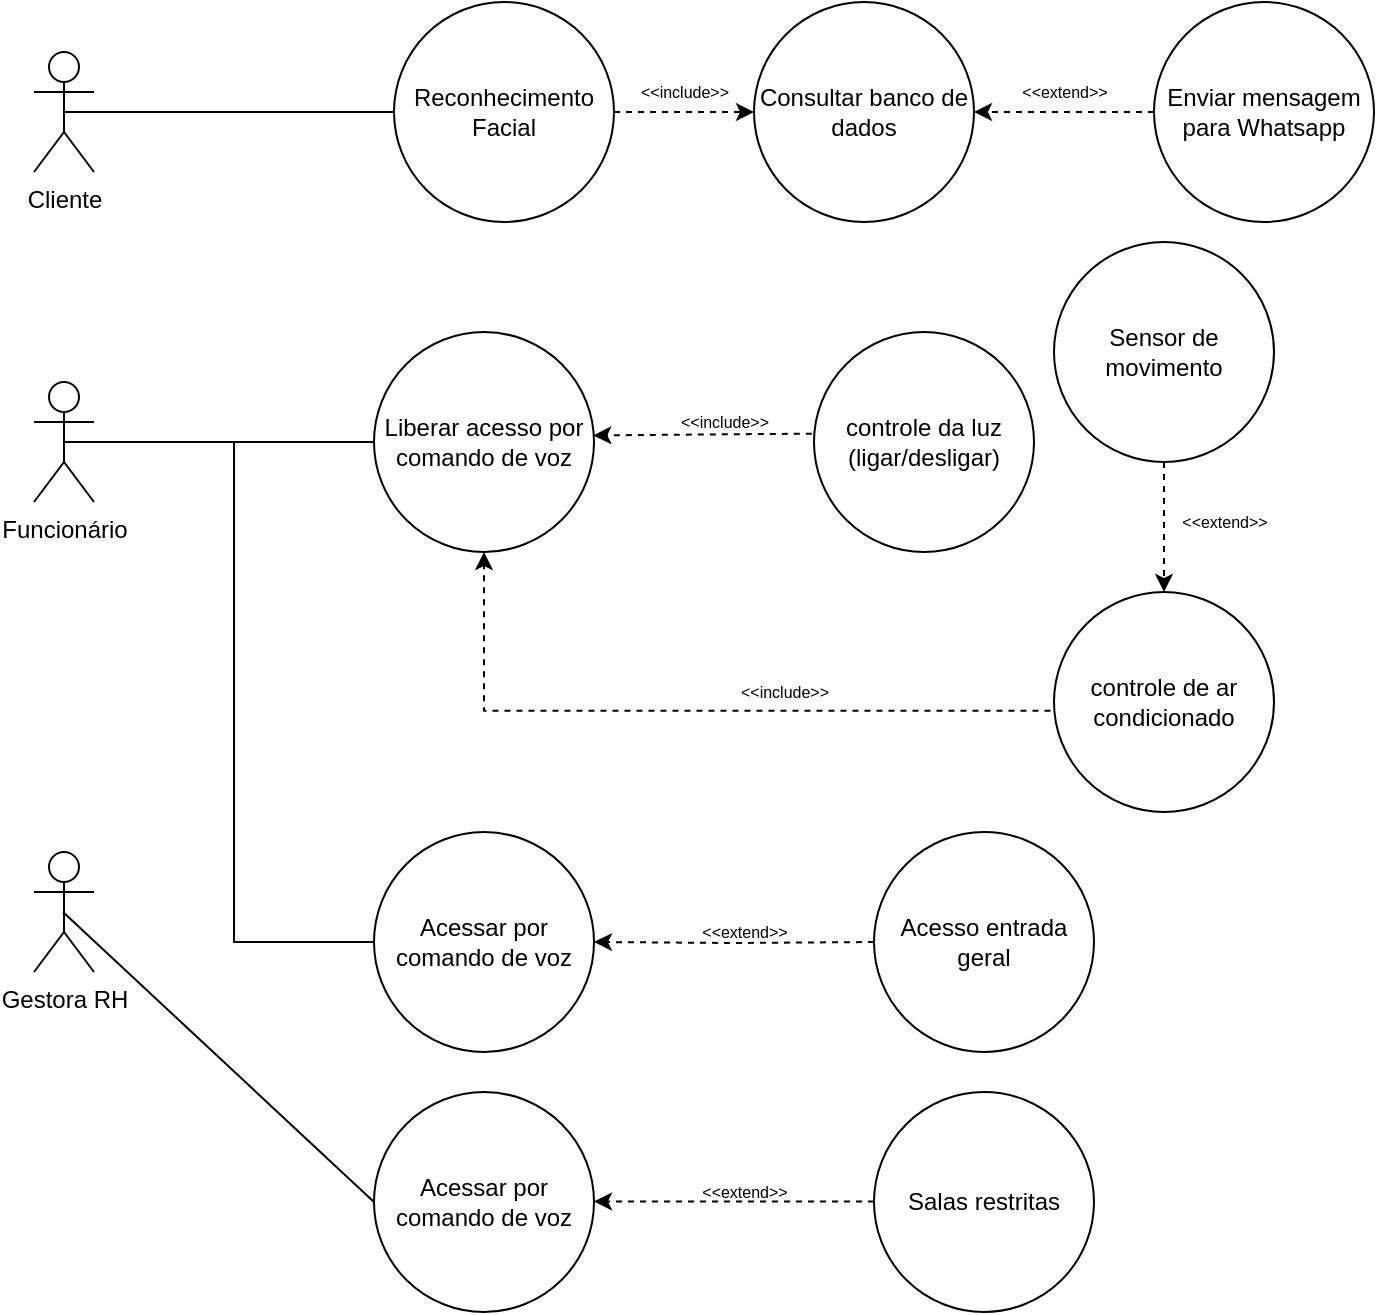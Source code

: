 <mxfile version="24.7.12">
  <diagram name="Page-1" id="SAEBvLp4JhCyk-JhMxbz">
    <mxGraphModel dx="796" dy="436" grid="1" gridSize="10" guides="1" tooltips="1" connect="1" arrows="1" fold="1" page="1" pageScale="1" pageWidth="850" pageHeight="1100" math="0" shadow="0">
      <root>
        <mxCell id="0" />
        <mxCell id="1" parent="0" />
        <mxCell id="fE3-4CH88LTt8pQpbAM--1" value="Funcionário" style="shape=umlActor;verticalLabelPosition=bottom;verticalAlign=top;html=1;outlineConnect=0;" vertex="1" parent="1">
          <mxGeometry x="170" y="285" width="30" height="60" as="geometry" />
        </mxCell>
        <mxCell id="fE3-4CH88LTt8pQpbAM--2" value="Gestora RH" style="shape=umlActor;verticalLabelPosition=bottom;verticalAlign=top;html=1;outlineConnect=0;" vertex="1" parent="1">
          <mxGeometry x="170" y="520" width="30" height="60" as="geometry" />
        </mxCell>
        <mxCell id="fE3-4CH88LTt8pQpbAM--3" value="Cliente" style="shape=umlActor;verticalLabelPosition=bottom;verticalAlign=top;html=1;outlineConnect=0;" vertex="1" parent="1">
          <mxGeometry x="170" y="120" width="30" height="60" as="geometry" />
        </mxCell>
        <mxCell id="fE3-4CH88LTt8pQpbAM--9" value="Reconhecimento Facial" style="ellipse;whiteSpace=wrap;html=1;aspect=fixed;" vertex="1" parent="1">
          <mxGeometry x="350" y="95" width="110" height="110" as="geometry" />
        </mxCell>
        <mxCell id="fE3-4CH88LTt8pQpbAM--12" value="Liberar acesso por comando de voz" style="ellipse;whiteSpace=wrap;html=1;aspect=fixed;" vertex="1" parent="1">
          <mxGeometry x="340" y="260" width="110" height="110" as="geometry" />
        </mxCell>
        <mxCell id="fE3-4CH88LTt8pQpbAM--15" value="" style="endArrow=none;html=1;rounded=0;exitX=0.5;exitY=0.5;exitDx=0;exitDy=0;exitPerimeter=0;entryX=0;entryY=0.5;entryDx=0;entryDy=0;" edge="1" parent="1" source="fE3-4CH88LTt8pQpbAM--3" target="fE3-4CH88LTt8pQpbAM--9">
          <mxGeometry width="50" height="50" relative="1" as="geometry">
            <mxPoint x="280" y="230" as="sourcePoint" />
            <mxPoint x="330" y="180" as="targetPoint" />
          </mxGeometry>
        </mxCell>
        <mxCell id="fE3-4CH88LTt8pQpbAM--17" value="" style="endArrow=none;html=1;rounded=0;exitX=0.5;exitY=0.5;exitDx=0;exitDy=0;exitPerimeter=0;entryX=0;entryY=0.5;entryDx=0;entryDy=0;" edge="1" parent="1" source="fE3-4CH88LTt8pQpbAM--1" target="fE3-4CH88LTt8pQpbAM--12">
          <mxGeometry width="50" height="50" relative="1" as="geometry">
            <mxPoint x="220" y="324.71" as="sourcePoint" />
            <mxPoint x="375" y="324.71" as="targetPoint" />
          </mxGeometry>
        </mxCell>
        <mxCell id="fE3-4CH88LTt8pQpbAM--18" value="controle da luz (ligar/desligar)" style="ellipse;whiteSpace=wrap;html=1;aspect=fixed;" vertex="1" parent="1">
          <mxGeometry x="560" y="260" width="110" height="110" as="geometry" />
        </mxCell>
        <mxCell id="fE3-4CH88LTt8pQpbAM--22" value="" style="endArrow=classic;html=1;rounded=0;exitX=-0.01;exitY=0.462;exitDx=0;exitDy=0;entryX=0.997;entryY=0.47;entryDx=0;entryDy=0;entryPerimeter=0;dashed=1;exitPerimeter=0;" edge="1" parent="1" source="fE3-4CH88LTt8pQpbAM--18" target="fE3-4CH88LTt8pQpbAM--12">
          <mxGeometry width="50" height="50" relative="1" as="geometry">
            <mxPoint x="470" y="320" as="sourcePoint" />
            <mxPoint x="450" y="325" as="targetPoint" />
          </mxGeometry>
        </mxCell>
        <mxCell id="fE3-4CH88LTt8pQpbAM--24" value="&amp;lt;&amp;lt;include&amp;gt;&amp;gt;" style="text;html=1;align=center;verticalAlign=middle;resizable=0;points=[];autosize=1;strokeColor=none;fillColor=none;fontSize=8;" vertex="1" parent="1">
          <mxGeometry x="480" y="295" width="70" height="20" as="geometry" />
        </mxCell>
        <mxCell id="fE3-4CH88LTt8pQpbAM--25" value="Sensor de movimento" style="ellipse;whiteSpace=wrap;html=1;aspect=fixed;" vertex="1" parent="1">
          <mxGeometry x="680" y="215" width="110" height="110" as="geometry" />
        </mxCell>
        <mxCell id="fE3-4CH88LTt8pQpbAM--26" value="controle de ar condicionado" style="ellipse;whiteSpace=wrap;html=1;aspect=fixed;" vertex="1" parent="1">
          <mxGeometry x="680" y="390" width="110" height="110" as="geometry" />
        </mxCell>
        <mxCell id="fE3-4CH88LTt8pQpbAM--27" value="" style="endArrow=classic;html=1;rounded=0;exitX=-0.016;exitY=0.54;exitDx=0;exitDy=0;entryX=0.5;entryY=1;entryDx=0;entryDy=0;dashed=1;exitPerimeter=0;edgeStyle=orthogonalEdgeStyle;" edge="1" parent="1" source="fE3-4CH88LTt8pQpbAM--26" target="fE3-4CH88LTt8pQpbAM--12">
          <mxGeometry width="50" height="50" relative="1" as="geometry">
            <mxPoint x="569" y="321" as="sourcePoint" />
            <mxPoint x="460" y="322" as="targetPoint" />
          </mxGeometry>
        </mxCell>
        <mxCell id="fE3-4CH88LTt8pQpbAM--28" value="" style="endArrow=classic;html=1;rounded=0;entryX=0.5;entryY=0;entryDx=0;entryDy=0;dashed=1;exitX=0.5;exitY=1;exitDx=0;exitDy=0;" edge="1" parent="1" source="fE3-4CH88LTt8pQpbAM--25" target="fE3-4CH88LTt8pQpbAM--26">
          <mxGeometry width="50" height="50" relative="1" as="geometry">
            <mxPoint x="725" y="300" as="sourcePoint" />
            <mxPoint x="405" y="380" as="targetPoint" />
          </mxGeometry>
        </mxCell>
        <mxCell id="fE3-4CH88LTt8pQpbAM--29" value="&amp;lt;&amp;lt;extend&amp;gt;&amp;gt;" style="text;html=1;align=center;verticalAlign=middle;resizable=0;points=[];autosize=1;strokeColor=none;fillColor=none;fontSize=8;" vertex="1" parent="1">
          <mxGeometry x="730" y="345" width="70" height="20" as="geometry" />
        </mxCell>
        <mxCell id="fE3-4CH88LTt8pQpbAM--30" value="&amp;lt;&amp;lt;include&amp;gt;&amp;gt;" style="text;html=1;align=center;verticalAlign=middle;resizable=0;points=[];autosize=1;strokeColor=none;fillColor=none;fontSize=8;" vertex="1" parent="1">
          <mxGeometry x="510" y="430" width="70" height="20" as="geometry" />
        </mxCell>
        <mxCell id="fE3-4CH88LTt8pQpbAM--31" value="Consultar banco de dados" style="ellipse;whiteSpace=wrap;html=1;aspect=fixed;" vertex="1" parent="1">
          <mxGeometry x="530" y="95" width="110" height="110" as="geometry" />
        </mxCell>
        <mxCell id="fE3-4CH88LTt8pQpbAM--32" value="" style="endArrow=classic;html=1;rounded=0;exitX=1;exitY=0.5;exitDx=0;exitDy=0;entryX=0;entryY=0.5;entryDx=0;entryDy=0;dashed=1;" edge="1" parent="1" source="fE3-4CH88LTt8pQpbAM--9" target="fE3-4CH88LTt8pQpbAM--31">
          <mxGeometry width="50" height="50" relative="1" as="geometry">
            <mxPoint x="534" y="220" as="sourcePoint" />
            <mxPoint x="425" y="221" as="targetPoint" />
          </mxGeometry>
        </mxCell>
        <mxCell id="fE3-4CH88LTt8pQpbAM--33" value="&amp;lt;&amp;lt;extend&amp;gt;&amp;gt;" style="text;html=1;align=center;verticalAlign=middle;resizable=0;points=[];autosize=1;strokeColor=none;fillColor=none;fontSize=8;" vertex="1" parent="1">
          <mxGeometry x="650" y="130" width="70" height="20" as="geometry" />
        </mxCell>
        <mxCell id="fE3-4CH88LTt8pQpbAM--34" value="Enviar mensagem para Whatsapp" style="ellipse;whiteSpace=wrap;html=1;aspect=fixed;" vertex="1" parent="1">
          <mxGeometry x="730" y="95" width="110" height="110" as="geometry" />
        </mxCell>
        <mxCell id="fE3-4CH88LTt8pQpbAM--35" value="" style="endArrow=classic;html=1;rounded=0;exitX=0;exitY=0.5;exitDx=0;exitDy=0;entryX=1;entryY=0.5;entryDx=0;entryDy=0;dashed=1;" edge="1" parent="1" source="fE3-4CH88LTt8pQpbAM--34" target="fE3-4CH88LTt8pQpbAM--31">
          <mxGeometry width="50" height="50" relative="1" as="geometry">
            <mxPoint x="680" y="160" as="sourcePoint" />
            <mxPoint x="750" y="160" as="targetPoint" />
          </mxGeometry>
        </mxCell>
        <mxCell id="fE3-4CH88LTt8pQpbAM--37" value="Acessar por comando de voz" style="ellipse;whiteSpace=wrap;html=1;aspect=fixed;" vertex="1" parent="1">
          <mxGeometry x="340" y="510" width="110" height="110" as="geometry" />
        </mxCell>
        <mxCell id="fE3-4CH88LTt8pQpbAM--38" value="Acesso entrada geral" style="ellipse;whiteSpace=wrap;html=1;aspect=fixed;" vertex="1" parent="1">
          <mxGeometry x="590" y="510" width="110" height="110" as="geometry" />
        </mxCell>
        <mxCell id="fE3-4CH88LTt8pQpbAM--39" value="" style="endArrow=classic;html=1;rounded=0;entryX=1;entryY=0.5;entryDx=0;entryDy=0;dashed=1;edgeStyle=orthogonalEdgeStyle;" edge="1" parent="1" target="fE3-4CH88LTt8pQpbAM--37">
          <mxGeometry width="50" height="50" relative="1" as="geometry">
            <mxPoint x="590" y="565" as="sourcePoint" />
            <mxPoint x="480" y="520" as="targetPoint" />
          </mxGeometry>
        </mxCell>
        <mxCell id="fE3-4CH88LTt8pQpbAM--40" value="&amp;lt;&amp;lt;extend&amp;gt;&amp;gt;" style="text;html=1;align=center;verticalAlign=middle;resizable=0;points=[];autosize=1;strokeColor=none;fillColor=none;fontSize=8;" vertex="1" parent="1">
          <mxGeometry x="490" y="550" width="70" height="20" as="geometry" />
        </mxCell>
        <mxCell id="fE3-4CH88LTt8pQpbAM--41" value="" style="endArrow=none;html=1;rounded=0;entryX=0;entryY=0.5;entryDx=0;entryDy=0;exitX=0.5;exitY=0.5;exitDx=0;exitDy=0;exitPerimeter=0;edgeStyle=orthogonalEdgeStyle;" edge="1" parent="1" source="fE3-4CH88LTt8pQpbAM--1" target="fE3-4CH88LTt8pQpbAM--37">
          <mxGeometry width="50" height="50" relative="1" as="geometry">
            <mxPoint x="195" y="325" as="sourcePoint" />
            <mxPoint x="350" y="325" as="targetPoint" />
          </mxGeometry>
        </mxCell>
        <mxCell id="fE3-4CH88LTt8pQpbAM--43" value="" style="endArrow=none;html=1;rounded=0;entryX=0;entryY=0.5;entryDx=0;entryDy=0;exitX=0.5;exitY=0.5;exitDx=0;exitDy=0;exitPerimeter=0;" edge="1" parent="1" target="fE3-4CH88LTt8pQpbAM--44">
          <mxGeometry width="50" height="50" relative="1" as="geometry">
            <mxPoint x="184.49" y="550" as="sourcePoint" />
            <mxPoint x="339.49" y="800" as="targetPoint" />
          </mxGeometry>
        </mxCell>
        <mxCell id="fE3-4CH88LTt8pQpbAM--44" value="Acessar por comando de voz" style="ellipse;whiteSpace=wrap;html=1;aspect=fixed;" vertex="1" parent="1">
          <mxGeometry x="340" y="640" width="110" height="110" as="geometry" />
        </mxCell>
        <mxCell id="fE3-4CH88LTt8pQpbAM--45" value="" style="endArrow=classic;html=1;rounded=0;entryX=1;entryY=0.5;entryDx=0;entryDy=0;dashed=1;edgeStyle=orthogonalEdgeStyle;" edge="1" parent="1">
          <mxGeometry width="50" height="50" relative="1" as="geometry">
            <mxPoint x="590" y="694.71" as="sourcePoint" />
            <mxPoint x="450" y="694.71" as="targetPoint" />
          </mxGeometry>
        </mxCell>
        <mxCell id="fE3-4CH88LTt8pQpbAM--46" value="Salas restritas" style="ellipse;whiteSpace=wrap;html=1;aspect=fixed;" vertex="1" parent="1">
          <mxGeometry x="590" y="640" width="110" height="110" as="geometry" />
        </mxCell>
        <mxCell id="fE3-4CH88LTt8pQpbAM--47" value="&amp;lt;&amp;lt;extend&amp;gt;&amp;gt;" style="text;html=1;align=center;verticalAlign=middle;resizable=0;points=[];autosize=1;strokeColor=none;fillColor=none;fontSize=8;" vertex="1" parent="1">
          <mxGeometry x="490" y="680" width="70" height="20" as="geometry" />
        </mxCell>
        <mxCell id="fE3-4CH88LTt8pQpbAM--48" value="&amp;lt;&amp;lt;include&amp;gt;&amp;gt;" style="text;html=1;align=center;verticalAlign=middle;resizable=0;points=[];autosize=1;strokeColor=none;fillColor=none;fontSize=8;" vertex="1" parent="1">
          <mxGeometry x="460" y="130" width="70" height="20" as="geometry" />
        </mxCell>
      </root>
    </mxGraphModel>
  </diagram>
</mxfile>
